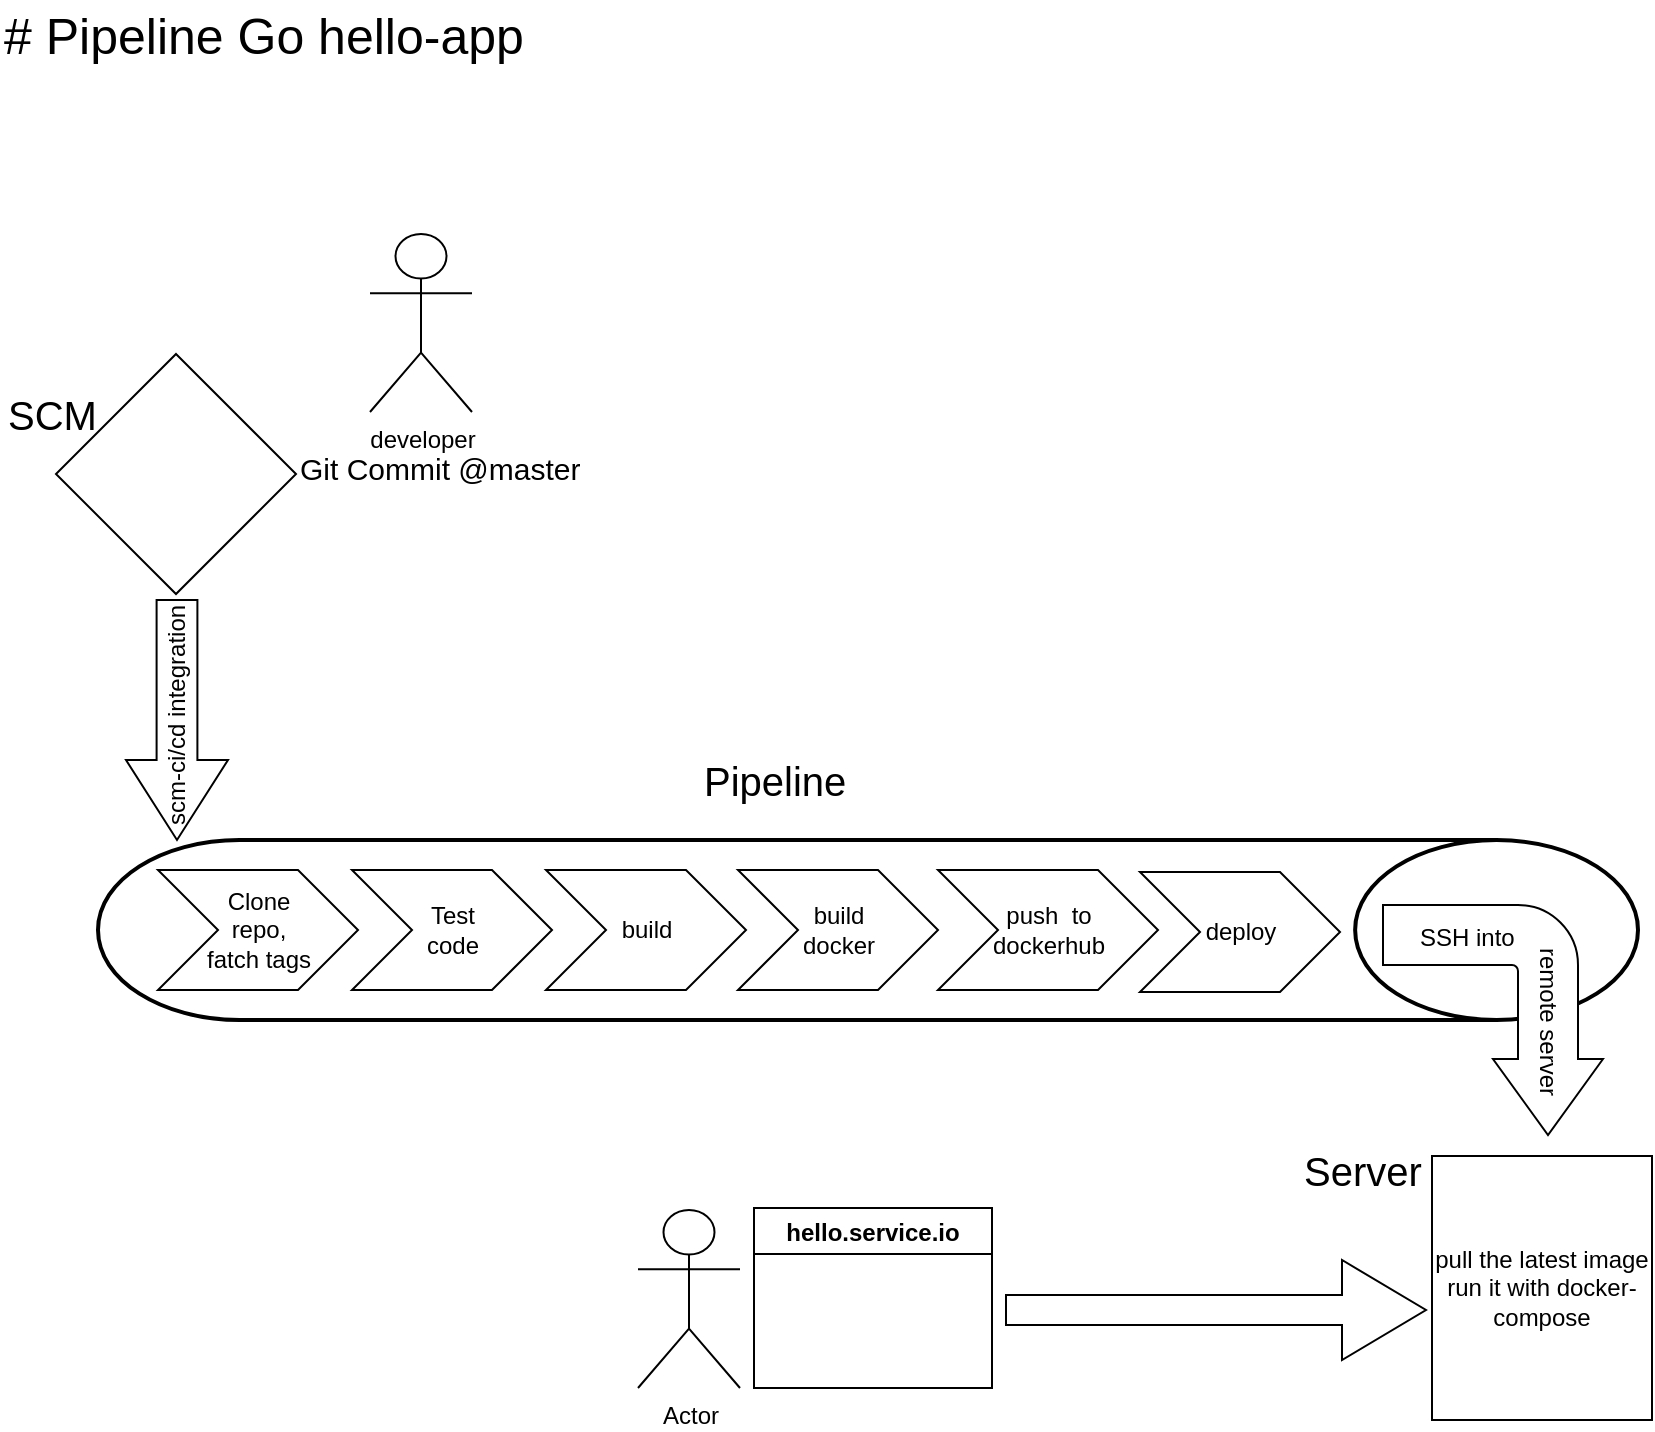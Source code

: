 <mxfile version="11.1.1" type="device"><diagram id="wmBmVoEF6siKGoKPazt0" name="Page-1"><mxGraphModel dx="918" dy="709" grid="1" gridSize="10" guides="1" tooltips="1" connect="1" arrows="1" fold="1" page="1" pageScale="1" pageWidth="850" pageHeight="1100" math="0" shadow="0"><root><mxCell id="0"/><mxCell id="1" parent="0"/><mxCell id="v1eGwRye4Cnw54cmxK_h-1" value="pull the latest image&lt;br&gt;run it with docker-compose" style="rounded=0;whiteSpace=wrap;html=1;" vertex="1" parent="1"><mxGeometry x="723" y="588" width="110" height="132" as="geometry"/></mxCell><mxCell id="v1eGwRye4Cnw54cmxK_h-2" value="" style="rhombus;whiteSpace=wrap;html=1;" vertex="1" parent="1"><mxGeometry x="35" y="187" width="120" height="120" as="geometry"/></mxCell><mxCell id="v1eGwRye4Cnw54cmxK_h-3" value="" style="shape=image;html=1;verticalAlign=top;verticalLabelPosition=bottom;labelBackgroundColor=#ffffff;imageAspect=0;aspect=fixed;image=https://cdn0.iconfinder.com/data/icons/geosm-e-commerce/48/check-128.png" vertex="1" parent="1"><mxGeometry x="59" y="210" width="75" height="75" as="geometry"/></mxCell><mxCell id="v1eGwRye4Cnw54cmxK_h-4" value="" style="strokeWidth=2;html=1;shape=mxgraph.flowchart.direct_data;whiteSpace=wrap;" vertex="1" parent="1"><mxGeometry x="56" y="430" width="770" height="90" as="geometry"/></mxCell><mxCell id="v1eGwRye4Cnw54cmxK_h-10" value="Clone &lt;br&gt;repo,&lt;br&gt;fatch tags" style="html=1;shadow=0;dashed=0;align=center;verticalAlign=middle;shape=mxgraph.arrows2.arrow;dy=0;dx=30;notch=30;" vertex="1" parent="1"><mxGeometry x="86" y="445" width="100" height="60" as="geometry"/></mxCell><mxCell id="v1eGwRye4Cnw54cmxK_h-11" value="Test&lt;br&gt;code" style="html=1;shadow=0;dashed=0;align=center;verticalAlign=middle;shape=mxgraph.arrows2.arrow;dy=0;dx=30;notch=30;" vertex="1" parent="1"><mxGeometry x="183" y="445" width="100" height="60" as="geometry"/></mxCell><mxCell id="v1eGwRye4Cnw54cmxK_h-12" value="build" style="html=1;shadow=0;dashed=0;align=center;verticalAlign=middle;shape=mxgraph.arrows2.arrow;dy=0;dx=30;notch=30;" vertex="1" parent="1"><mxGeometry x="280" y="445" width="100" height="60" as="geometry"/></mxCell><mxCell id="v1eGwRye4Cnw54cmxK_h-13" value="" style="html=1;shadow=0;dashed=0;align=center;verticalAlign=middle;shape=mxgraph.arrows2.bendArrow;dy=15;dx=38;notch=0;arrowHead=55;rounded=1;rotation=90;" vertex="1" parent="1"><mxGeometry x="696" y="465" width="115" height="110" as="geometry"/></mxCell><mxCell id="v1eGwRye4Cnw54cmxK_h-18" value="" style="html=1;shadow=0;dashed=0;align=center;verticalAlign=middle;shape=mxgraph.arrows2.arrow;dy=0.6;dx=40;direction=south;notch=0;" vertex="1" parent="1"><mxGeometry x="70" y="310" width="51" height="120" as="geometry"/></mxCell><mxCell id="v1eGwRye4Cnw54cmxK_h-19" value="build &lt;br&gt;docker" style="html=1;shadow=0;dashed=0;align=center;verticalAlign=middle;shape=mxgraph.arrows2.arrow;dy=0;dx=30;notch=30;" vertex="1" parent="1"><mxGeometry x="376" y="445" width="100" height="60" as="geometry"/></mxCell><mxCell id="v1eGwRye4Cnw54cmxK_h-20" value="push&amp;nbsp; to&lt;br&gt;dockerhub" style="html=1;shadow=0;dashed=0;align=center;verticalAlign=middle;shape=mxgraph.arrows2.arrow;dy=0;dx=30;notch=30;" vertex="1" parent="1"><mxGeometry x="476" y="445" width="110" height="60" as="geometry"/></mxCell><mxCell id="v1eGwRye4Cnw54cmxK_h-21" value="&lt;font style=&quot;font-size: 15px&quot;&gt;Git Commit @master&lt;/font&gt;" style="text;html=1;resizable=0;points=[];autosize=1;align=left;verticalAlign=top;spacingTop=-4;" vertex="1" parent="1"><mxGeometry x="155" y="233" width="160" height="20" as="geometry"/></mxCell><mxCell id="v1eGwRye4Cnw54cmxK_h-22" value="deploy" style="html=1;shadow=0;dashed=0;align=center;verticalAlign=middle;shape=mxgraph.arrows2.arrow;dy=0;dx=30;notch=30;" vertex="1" parent="1"><mxGeometry x="577" y="446" width="100" height="60" as="geometry"/></mxCell><mxCell id="v1eGwRye4Cnw54cmxK_h-23" value="SSH into&amp;nbsp;" style="text;html=1;resizable=0;points=[];autosize=1;align=left;verticalAlign=top;spacingTop=-4;" vertex="1" parent="1"><mxGeometry x="715" y="469" width="70" height="20" as="geometry"/></mxCell><mxCell id="v1eGwRye4Cnw54cmxK_h-24" value="&lt;font style=&quot;font-size: 20px&quot;&gt;SCM&lt;/font&gt;" style="text;html=1;resizable=0;points=[];autosize=1;align=left;verticalAlign=top;spacingTop=-4;" vertex="1" parent="1"><mxGeometry x="9" y="203" width="60" height="20" as="geometry"/></mxCell><mxCell id="v1eGwRye4Cnw54cmxK_h-25" value="&lt;font style=&quot;font-size: 20px&quot;&gt;Server&lt;/font&gt;" style="text;html=1;resizable=0;points=[];autosize=1;align=left;verticalAlign=top;spacingTop=-4;" vertex="1" parent="1"><mxGeometry x="657" y="581" width="70" height="20" as="geometry"/></mxCell><mxCell id="v1eGwRye4Cnw54cmxK_h-26" value="&lt;font style=&quot;font-size: 20px&quot;&gt;Pipeline&lt;/font&gt;" style="text;html=1;resizable=0;points=[];autosize=1;align=left;verticalAlign=top;spacingTop=-4;" vertex="1" parent="1"><mxGeometry x="357" y="386" width="90" height="20" as="geometry"/></mxCell><mxCell id="v1eGwRye4Cnw54cmxK_h-27" value="&lt;font style=&quot;font-size: 25px&quot;&gt;# Pipeline Go hello-app&lt;/font&gt;" style="text;html=1;resizable=0;points=[];autosize=1;align=left;verticalAlign=top;spacingTop=-4;" vertex="1" parent="1"><mxGeometry x="7" y="10" width="280" height="20" as="geometry"/></mxCell><mxCell id="v1eGwRye4Cnw54cmxK_h-29" value="developer" style="shape=umlActor;verticalLabelPosition=bottom;labelBackgroundColor=#ffffff;verticalAlign=top;html=1;outlineConnect=0;" vertex="1" parent="1"><mxGeometry x="192" y="127" width="51" height="89" as="geometry"/></mxCell><mxCell id="v1eGwRye4Cnw54cmxK_h-31" value="Actor" style="shape=umlActor;verticalLabelPosition=bottom;labelBackgroundColor=#ffffff;verticalAlign=top;html=1;outlineConnect=0;" vertex="1" parent="1"><mxGeometry x="326" y="615" width="51" height="89" as="geometry"/></mxCell><mxCell id="v1eGwRye4Cnw54cmxK_h-35" value="hello.service.io" style="swimlane;" vertex="1" parent="1"><mxGeometry x="384" y="614" width="119" height="90" as="geometry"/></mxCell><mxCell id="v1eGwRye4Cnw54cmxK_h-36" value="" style="shape=singleArrow;whiteSpace=wrap;html=1;" vertex="1" parent="1"><mxGeometry x="510" y="640" width="210" height="50" as="geometry"/></mxCell><mxCell id="v1eGwRye4Cnw54cmxK_h-37" value="scm-ci/cd integration" style="text;html=1;resizable=0;points=[];autosize=1;align=left;verticalAlign=top;spacingTop=-4;rotation=-90;" vertex="1" parent="1"><mxGeometry x="30.5" y="350" width="130" height="20" as="geometry"/></mxCell><mxCell id="v1eGwRye4Cnw54cmxK_h-38" value="remote server" style="text;html=1;resizable=0;points=[];autosize=1;align=left;verticalAlign=top;spacingTop=-4;rotation=90;" vertex="1" parent="1"><mxGeometry x="736" y="517" width="90" height="20" as="geometry"/></mxCell></root></mxGraphModel></diagram></mxfile>